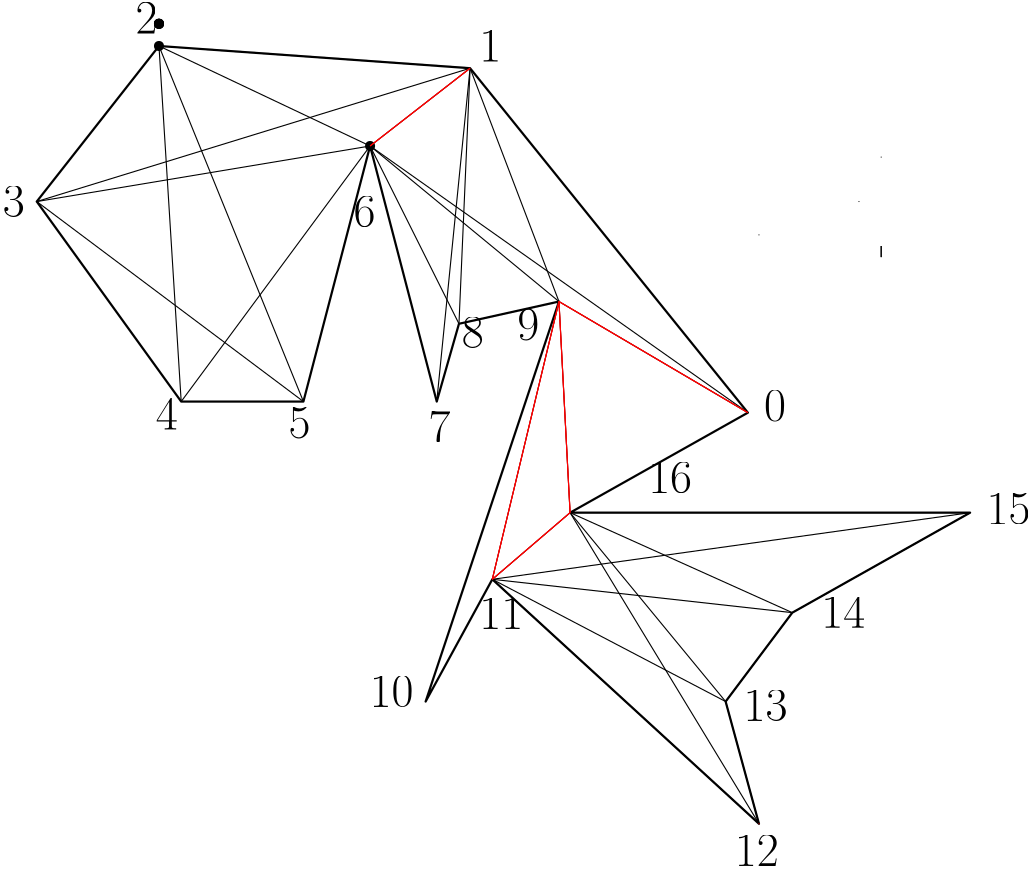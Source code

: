 <?xml version="1.0"?>
<!DOCTYPE ipe SYSTEM "ipe.dtd">
<ipe version="70218" creator="Ipe 7.2.24">
<info created="D:20200822125559" modified="D:20210903000135"/>
<ipestyle name="basic">
<symbol name="arrow/arc(spx)">
<path stroke="sym-stroke" fill="sym-stroke" pen="sym-pen">
0 0 m
-1 0.333 l
-1 -0.333 l
h
</path>
</symbol>
<symbol name="arrow/farc(spx)">
<path stroke="sym-stroke" fill="white" pen="sym-pen">
0 0 m
-1 0.333 l
-1 -0.333 l
h
</path>
</symbol>
<symbol name="arrow/ptarc(spx)">
<path stroke="sym-stroke" fill="sym-stroke" pen="sym-pen">
0 0 m
-1 0.333 l
-0.8 0 l
-1 -0.333 l
h
</path>
</symbol>
<symbol name="arrow/fptarc(spx)">
<path stroke="sym-stroke" fill="white" pen="sym-pen">
0 0 m
-1 0.333 l
-0.8 0 l
-1 -0.333 l
h
</path>
</symbol>
<symbol name="mark/circle(sx)" transformations="translations">
<path fill="sym-stroke">
0.6 0 0 0.6 0 0 e
0.4 0 0 0.4 0 0 e
</path>
</symbol>
<symbol name="mark/disk(sx)" transformations="translations">
<path fill="sym-stroke">
0.6 0 0 0.6 0 0 e
</path>
</symbol>
<symbol name="mark/fdisk(sfx)" transformations="translations">
<group>
<path fill="sym-fill">
0.5 0 0 0.5 0 0 e
</path>
<path fill="sym-stroke" fillrule="eofill">
0.6 0 0 0.6 0 0 e
0.4 0 0 0.4 0 0 e
</path>
</group>
</symbol>
<symbol name="mark/box(sx)" transformations="translations">
<path fill="sym-stroke" fillrule="eofill">
-0.6 -0.6 m
0.6 -0.6 l
0.6 0.6 l
-0.6 0.6 l
h
-0.4 -0.4 m
0.4 -0.4 l
0.4 0.4 l
-0.4 0.4 l
h
</path>
</symbol>
<symbol name="mark/square(sx)" transformations="translations">
<path fill="sym-stroke">
-0.6 -0.6 m
0.6 -0.6 l
0.6 0.6 l
-0.6 0.6 l
h
</path>
</symbol>
<symbol name="mark/fsquare(sfx)" transformations="translations">
<group>
<path fill="sym-fill">
-0.5 -0.5 m
0.5 -0.5 l
0.5 0.5 l
-0.5 0.5 l
h
</path>
<path fill="sym-stroke" fillrule="eofill">
-0.6 -0.6 m
0.6 -0.6 l
0.6 0.6 l
-0.6 0.6 l
h
-0.4 -0.4 m
0.4 -0.4 l
0.4 0.4 l
-0.4 0.4 l
h
</path>
</group>
</symbol>
<symbol name="mark/cross(sx)" transformations="translations">
<group>
<path fill="sym-stroke">
-0.43 -0.57 m
0.57 0.43 l
0.43 0.57 l
-0.57 -0.43 l
h
</path>
<path fill="sym-stroke">
-0.43 0.57 m
0.57 -0.43 l
0.43 -0.57 l
-0.57 0.43 l
h
</path>
</group>
</symbol>
<symbol name="arrow/fnormal(spx)">
<path stroke="sym-stroke" fill="white" pen="sym-pen">
0 0 m
-1 0.333 l
-1 -0.333 l
h
</path>
</symbol>
<symbol name="arrow/pointed(spx)">
<path stroke="sym-stroke" fill="sym-stroke" pen="sym-pen">
0 0 m
-1 0.333 l
-0.8 0 l
-1 -0.333 l
h
</path>
</symbol>
<symbol name="arrow/fpointed(spx)">
<path stroke="sym-stroke" fill="white" pen="sym-pen">
0 0 m
-1 0.333 l
-0.8 0 l
-1 -0.333 l
h
</path>
</symbol>
<symbol name="arrow/linear(spx)">
<path stroke="sym-stroke" pen="sym-pen">
-1 0.333 m
0 0 l
-1 -0.333 l
</path>
</symbol>
<symbol name="arrow/fdouble(spx)">
<path stroke="sym-stroke" fill="white" pen="sym-pen">
0 0 m
-1 0.333 l
-1 -0.333 l
h
-1 0 m
-2 0.333 l
-2 -0.333 l
h
</path>
</symbol>
<symbol name="arrow/double(spx)">
<path stroke="sym-stroke" fill="sym-stroke" pen="sym-pen">
0 0 m
-1 0.333 l
-1 -0.333 l
h
-1 0 m
-2 0.333 l
-2 -0.333 l
h
</path>
</symbol>
<anglesize name="22.5 deg" value="22.5"/>
<anglesize name="30 deg" value="30"/>
<anglesize name="45 deg" value="45"/>
<anglesize name="60 deg" value="60"/>
<anglesize name="90 deg" value="90"/>
<arrowsize name="large" value="10"/>
<arrowsize name="small" value="5"/>
<arrowsize name="tiny" value="3"/>
<color name="blue" value="0 0 1"/>
<color name="brown" value="0.647 0.165 0.165"/>
<color name="darkblue" value="0 0 0.545"/>
<color name="darkcyan" value="0 0.545 0.545"/>
<color name="darkgray" value="0.663"/>
<color name="darkgreen" value="0 0.392 0"/>
<color name="darkmagenta" value="0.545 0 0.545"/>
<color name="darkorange" value="1 0.549 0"/>
<color name="darkred" value="0.545 0 0"/>
<color name="gold" value="1 0.843 0"/>
<color name="gray" value="0.745"/>
<color name="green" value="0 1 0"/>
<color name="lightblue" value="0.678 0.847 0.902"/>
<color name="lightcyan" value="0.878 1 1"/>
<color name="lightgray" value="0.827"/>
<color name="lightgreen" value="0.565 0.933 0.565"/>
<color name="lightyellow" value="1 1 0.878"/>
<color name="navy" value="0 0 0.502"/>
<color name="orange" value="1 0.647 0"/>
<color name="pink" value="1 0.753 0.796"/>
<color name="purple" value="0.627 0.125 0.941"/>
<color name="red" value="1 0 0"/>
<color name="seagreen" value="0.18 0.545 0.341"/>
<color name="turquoise" value="0.251 0.878 0.816"/>
<color name="violet" value="0.933 0.51 0.933"/>
<color name="yellow" value="1 1 0"/>
<dashstyle name="dash dot dotted" value="[4 2 1 2 1 2] 0"/>
<dashstyle name="dash dotted" value="[4 2 1 2] 0"/>
<dashstyle name="dashed" value="[4] 0"/>
<dashstyle name="dotted" value="[1 3] 0"/>
<gridsize name="10 pts (~3.5 mm)" value="10"/>
<gridsize name="14 pts (~5 mm)" value="14"/>
<gridsize name="16 pts (~6 mm)" value="16"/>
<gridsize name="20 pts (~7 mm)" value="20"/>
<gridsize name="28 pts (~10 mm)" value="28"/>
<gridsize name="32 pts (~12 mm)" value="32"/>
<gridsize name="4 pts" value="4"/>
<gridsize name="56 pts (~20 mm)" value="56"/>
<gridsize name="8 pts (~3 mm)" value="8"/>
<opacity name="10%" value="0.1"/>
<opacity name="30%" value="0.3"/>
<opacity name="50%" value="0.5"/>
<opacity name="75%" value="0.75"/>
<pen name="fat" value="1.2"/>
<pen name="heavier" value="0.8"/>
<pen name="ultrafat" value="2"/>
<symbolsize name="large" value="5"/>
<symbolsize name="small" value="2"/>
<symbolsize name="tiny" value="1.1"/>
<textsize name="Huge" value="\Huge"/>
<textsize name="LARGE" value="\LARGE"/>
<textsize name="Large" value="\Large"/>
<textsize name="footnote" value="\footnotesize"/>
<textsize name="huge" value="\huge"/>
<textsize name="large" value="\large"/>
<textsize name="small" value="\small"/>
<textsize name="tiny" value="\tiny"/>
<textstyle name="center" begin="\begin{center}" end="\end{center}"/>
<textstyle name="item" begin="\begin{itemize}\item{}" end="\end{itemize}"/>
<textstyle name="itemize" begin="\begin{itemize}" end="\end{itemize}"/>
<tiling name="falling" angle="-60" step="4" width="1"/>
<tiling name="rising" angle="30" step="4" width="1"/>
</ipestyle>
<page>
<layer name="alpha"/>
<view layers="alpha" active="alpha"/>
<path layer="alpha" stroke="black">
340 368 m
484 368 l
420 332 l
396 300 l
408 256 l
312 344 l
</path>
<path stroke="black" pen="heavier">
192 536 m
304 528 l
404 404 l
340 368 l
484 368 l
420 332 l
396 300 l
408 256 l
312 344 l
288 300 l
336 444 l
300 436 l
292 408 l
268 500 l
244 408 l
200 408 l
148 480 l
192 536 l
</path>
<text transformations="translations" pos="409.825 400.785" stroke="black" type="label" width="7.895" height="11.097" depth="0" valign="baseline" size="LARGE">0</text>
<text matrix="1 0 0 1 24 -16" transformations="translations" pos="283.305 546.373" stroke="black" type="label" width="7.895" height="11.097" depth="0" valign="baseline" size="LARGE">1</text>
<text matrix="1 0 0 1 64 56" transformations="translations" pos="119.547 484.459" stroke="black" type="label" width="7.895" height="11.097" depth="0" valign="baseline" size="LARGE">2</text>
<text matrix="1 0 0 1 16 36" transformations="translations" pos="119.772 438.472" stroke="black" type="label" width="7.895" height="11.097" depth="0" valign="baseline" size="LARGE">3</text>
<text matrix="1 0 0 1 28 -4" transformations="translations" pos="162.842 401.907" stroke="black" type="label" width="7.895" height="11.097" depth="0" valign="baseline" size="LARGE">4</text>
<text matrix="1 0 0 1 0 -20" transformations="translations" pos="238.664 414.693" stroke="black" type="label" width="7.895" height="11.097" depth="0" valign="baseline" size="LARGE">5</text>
<text transformations="translations" pos="261.994 470.775" stroke="black" type="label" width="7.895" height="11.097" depth="0" valign="baseline" size="LARGE">6</text>
<text matrix="1 0 0 1 12 12" transformations="translations" pos="277.024 381.269" stroke="black" type="label" width="7.895" height="11.097" depth="0" valign="baseline" size="LARGE">7</text>
<text transformations="translations" pos="301.027 427.256" stroke="black" type="label" width="7.895" height="11.097" depth="0" valign="baseline" size="LARGE">8</text>
<text transformations="translations" pos="320.992 429.948" stroke="black" type="label" width="7.895" height="11.097" depth="0" valign="baseline" size="LARGE">9</text>
<text transformations="translations" pos="267.827 298.044" stroke="black" type="label" width="15.791" height="11.097" depth="0" valign="baseline" size="LARGE">10</text>
<text transformations="translations" pos="307.308 326.085" stroke="black" type="label" width="15.791" height="11.097" depth="0" valign="baseline" size="LARGE">11</text>
<text transformations="translations" pos="399.282 240.841" stroke="black" type="label" width="15.791" height="11.097" depth="0" valign="baseline" size="LARGE">12</text>
<text matrix="1 0 0 1 -48 12" transformations="translations" pos="450.428 280.995" stroke="black" type="label" width="15.791" height="11.097" depth="0" valign="baseline" size="LARGE">13</text>
<text transformations="translations" pos="430.463 326.533" stroke="black" type="label" width="15.791" height="11.097" depth="0" valign="baseline" size="LARGE">14</text>
<text transformations="translations" pos="489.909 363.771" stroke="black" type="label" width="15.791" height="11.097" depth="0" valign="baseline" size="LARGE">15</text>
<text transformations="translations" pos="368.1 374.988" stroke="black" type="label" width="15.791" height="11.097" depth="0" valign="baseline" size="LARGE">16</text>
<use name="mark/disk(sx)" pos="192 544" size="normal" stroke="black"/>
<use name="mark/disk(sx)" pos="192 544" size="normal" stroke="black"/>
<use name="mark/disk(sx)" pos="192 544" size="normal" stroke="black"/>
<use name="mark/disk(sx)" pos="192 544" size="normal" stroke="black"/>
<use name="mark/disk(sx)" pos="192 536" size="normal" stroke="black"/>
<use name="mark/disk(sx)" pos="268 500" size="normal" stroke="black"/>
<path stroke="black">
192 536 m
268 500 l
</path>
<path stroke="black">
192 536 m
200 408 l
</path>
<path stroke="black">
192 536 m
244 408 l
</path>
<path stroke="black" cap="1">
192 536 m
192 536 l
</path>
<path stroke="black">
304 528 m
148 480 l
</path>
<path stroke="black">
304 528 m
268 500 l
</path>
<path stroke="black">
304 528 m
292 408 l
</path>
<path stroke="black">
304 528 m
300 436 l
</path>
<path stroke="black">
304 528 m
336 444 l
</path>
<path stroke="black" cap="1">
304 528 m
304 528 l
</path>
<path stroke="black">
404 404 m
336 444 l
</path>
<path stroke="black" cap="1">
404 404 m
404 404 l
</path>
<path stroke="black">
312 344 m
336 444 l
</path>
<path stroke="black">
312 344 m
312 344
340 368 c
</path>
<path stroke="black">
340 368 m
336 444 l
</path>
<path stroke="black">
312 344 m
484 368 l
</path>
<path stroke="black">
312 344 m
420 332 l
</path>
<path stroke="black">
312 344 m
396 300 l
</path>
<path stroke="black">
340 368 m
396 300 l
</path>
<path stroke="black">
340 368 m
408 256 l
</path>
<path stroke="black">
340 368 m
420 332 l
</path>
<path stroke="black">
200 408 m
268 500 l
</path>
<path stroke="black">
268 500 m
148 480 l
</path>
<path stroke="black" cap="1">
444 480 m
444 480 l
</path>
<path stroke="black">
148 480 m
244 408 l
</path>
<path stroke="black">
468 460 m
468 460
468 460
468 460 c
</path>
<path stroke="black" cap="1">
304 528 m
304 528 l
</path>
<path stroke="black" cap="1">
192 536 m
192 536 l
</path>
<path stroke="black">
268 500 m
404 404 l
</path>
<path stroke="black">
452 464 m
452 460 l
</path>
<path stroke="black">
452 464 m
452 460 l
</path>
<path stroke="black">
268 500 m
300 436 l
</path>
<path stroke="black" cap="1">
408 468 m
408 468 l
</path>
<path stroke="black">
336 444 m
268 500 l
</path>
<path stroke="black" cap="1">
452 496 m
452 496 l
</path>
<path stroke="black" cap="1">
404 404 m
404 404 l
</path>
<path stroke="red" pen="0.4" cap="1">
408 256 m
408 256 l
</path>
<path stroke="red" pen="0.4">
268 500 m
304 528 l
</path>
<path stroke="red" pen="0.4">
336 444 m
404 404 l
</path>
<path stroke="red" pen="0.4">
336 444 m
340 368 l
</path>
<path stroke="red" pen="0.4">
336 444 m
312 344 l
</path>
<path stroke="red" pen="0.4">
312 344 m
340 368 l
</path>
<path stroke="red" pen="0.4">
440 444 m
440 444
440 444
440 444 c
</path>
<path stroke="red" pen="0.4">
268 500 m
304 528 l
</path>
<path stroke="red" pen="0.4">
336 444 m
404 404 l
</path>
<path stroke="red" pen="0.4">
336 444 m
340 368 l
</path>
<path stroke="red" pen="0.4">
336 444 m
312 344 l
</path>
<path stroke="red" pen="0.4">
312 344 m
340 368 l
</path>
</page>
</ipe>

